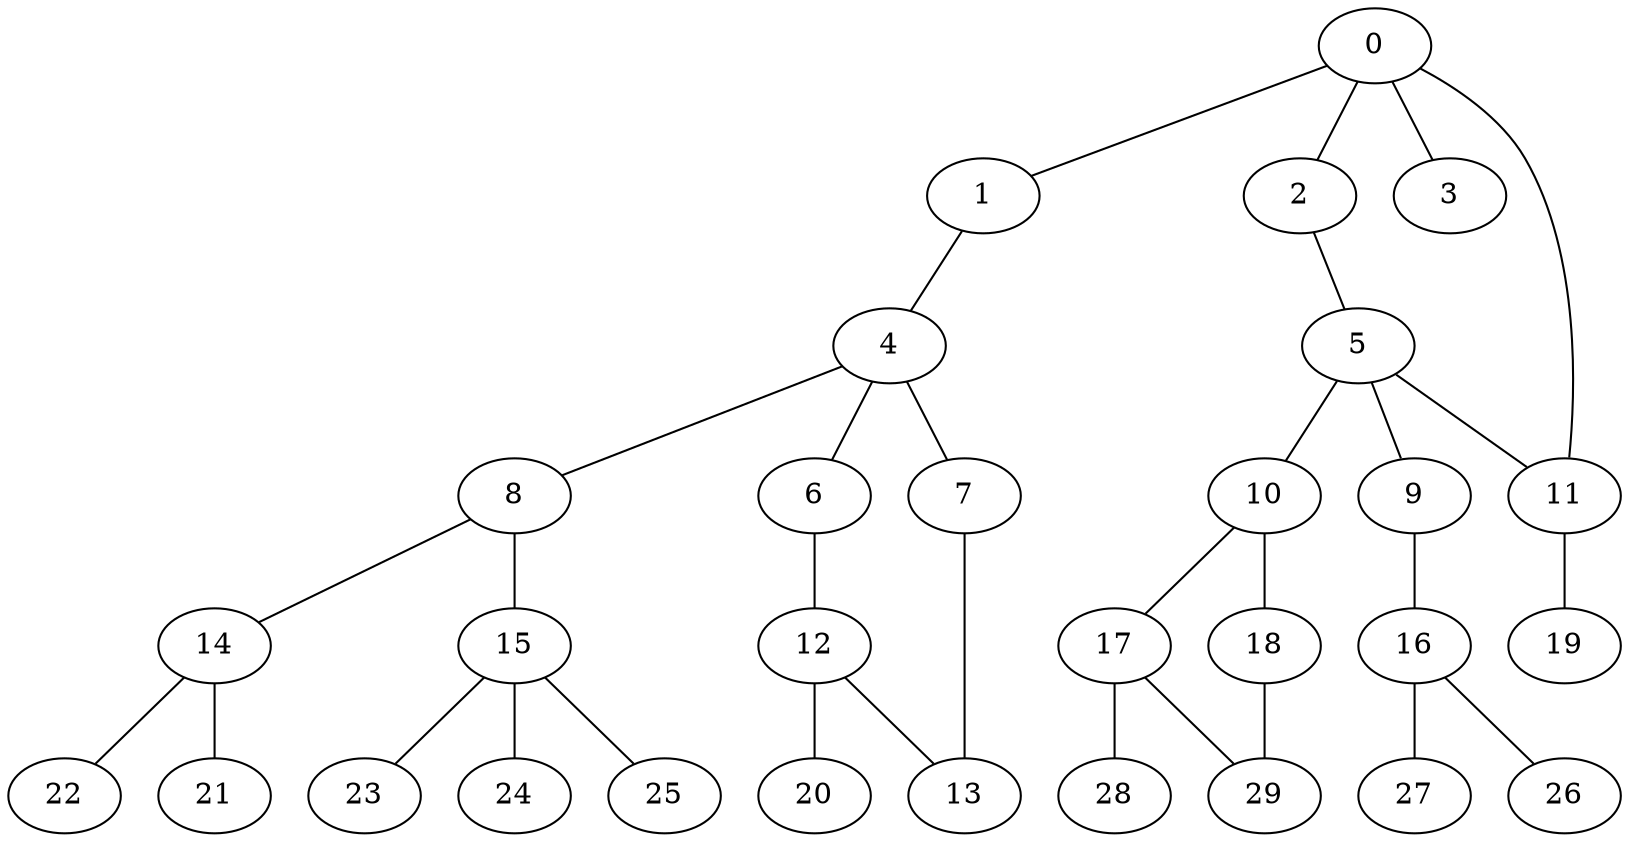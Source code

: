 
graph graphname {
    0 -- 1
0 -- 2
0 -- 3
0 -- 11
1 -- 4
2 -- 5
4 -- 8
4 -- 6
4 -- 7
5 -- 9
5 -- 11
5 -- 10
6 -- 12
7 -- 13
8 -- 14
8 -- 15
9 -- 16
10 -- 17
10 -- 18
11 -- 19
12 -- 20
12 -- 13
14 -- 21
14 -- 22
15 -- 24
15 -- 25
15 -- 23
16 -- 26
16 -- 27
17 -- 28
17 -- 29
18 -- 29

}
